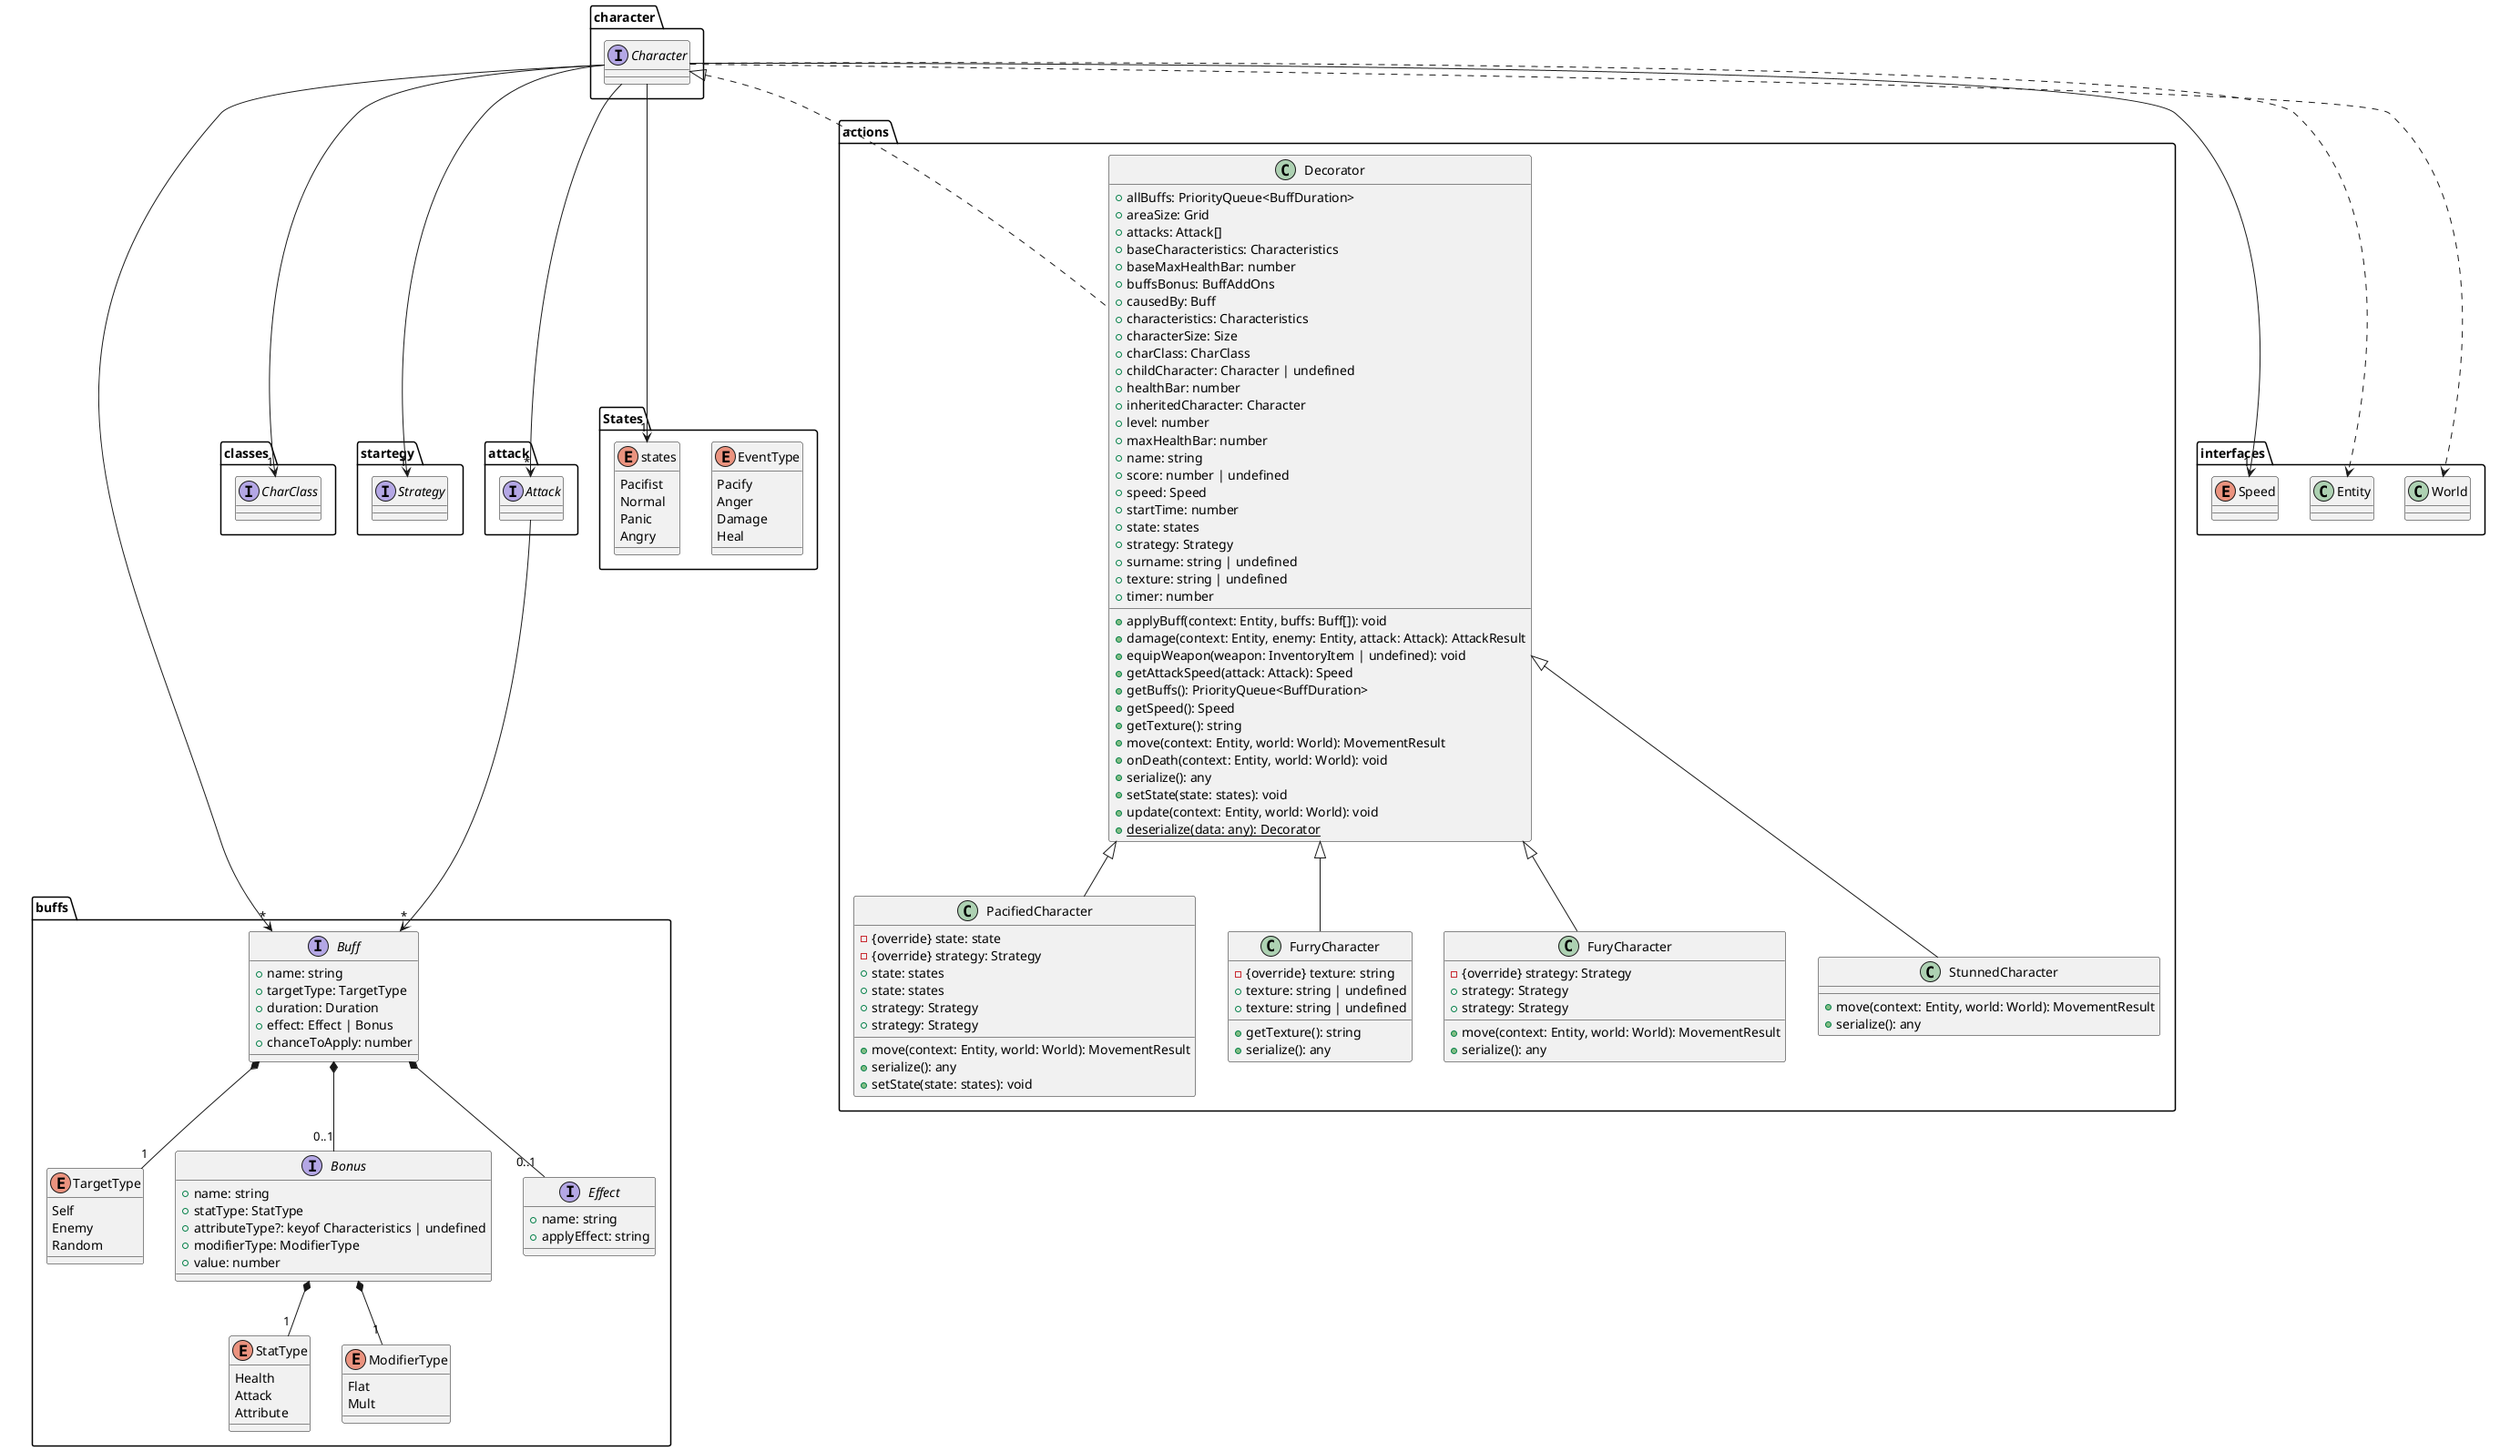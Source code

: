 @startuml
package "character" {
    interface Character 
}
package "buffs" {
    enum TargetType {
        Self
        Enemy
        Random
    }
    enum StatType {
        Health
        Attack
        Attribute
    }
    enum ModifierType {
        Flat
        Mult
    }
    interface Bonus {
        +name: string
        +statType: StatType
        +attributeType?: keyof Characteristics | undefined
        +modifierType: ModifierType
        +value: number
    }
    interface Effect {
        +name: string
        +applyEffect: string
    }
    interface Buff {
        +name: string
        +targetType: TargetType
        +duration: Duration
        +effect: Effect | Bonus
        +chanceToApply: number
    }
}
package "classes" {
    interface CharClass
}
package "startegy" {
    interface Strategy 
}
package "attack" {
    interface Attack
}
package "States" {
    enum EventType {
        Pacify
        Anger
        Damage
        Heal
    }
    enum states {
        Pacifist
        Normal
        Panic
        Angry
    }
}
package "actions" {
    class Decorator implements character.Character {
        ' #character: Character
        +allBuffs: PriorityQueue<BuffDuration>
        +areaSize: Grid
        +attacks: Attack[]
        +baseCharacteristics: Characteristics
        +baseMaxHealthBar: number
        +buffsBonus: BuffAddOns
        +causedBy: Buff
        +characteristics: Characteristics
        +characterSize: Size
        +charClass: CharClass
        +childCharacter: Character | undefined
        +healthBar: number
        +inheritedCharacter: Character
        +level: number
        +maxHealthBar: number
        +name: string
        +score: number | undefined
        +speed: Speed
        +startTime: number
        +state: states
        +strategy: Strategy
        +surname: string | undefined
        +texture: string | undefined
        +timer: number
        +applyBuff(context: Entity, buffs: Buff[]): void
        +damage(context: Entity, enemy: Entity, attack: Attack): AttackResult
        +equipWeapon(weapon: InventoryItem | undefined): void
        +getAttackSpeed(attack: Attack): Speed
        +getBuffs(): PriorityQueue<BuffDuration>
        +getSpeed(): Speed
        +getTexture(): string
        +move(context: Entity, world: World): MovementResult
        +onDeath(context: Entity, world: World): void
        +serialize(): any
        +setState(state: states): void
        +update(context: Entity, world: World): void
        +{static} deserialize(data: any): Decorator
    }
    class PacifiedCharacter extends Decorator {
        -{override} state: state
        -{override} strategy: Strategy
        +state: states
        +state: states
        +strategy: Strategy
        +strategy: Strategy
        +move(context: Entity, world: World): MovementResult
        +serialize(): any
        +setState(state: states): void
    }
    class FurryCharacter extends Decorator {
        -{override} texture: string
        +texture: string | undefined
        +texture: string | undefined
        +getTexture(): string
        +serialize(): any
    }
    class FuryCharacter extends Decorator {
        -{override} strategy: Strategy
        +strategy: Strategy
        +strategy: Strategy
        +move(context: Entity, world: World): MovementResult
        +serialize(): any
    }
    class StunnedCharacter extends Decorator {
        +move(context: Entity, world: World): MovementResult
        +serialize(): any
    }
}

package "interfaces" {
    class World
    class Entity
    enum Speed
}

Buff *-- "1" TargetType
Buff *-- "0..1" Effect
Buff *-- "0..1" Bonus
Bonus *-- "1" StatType
Bonus *-- "1" ModifierType
Attack --> "*" Buff

Character --> "1" Strategy
Character --> "1" CharClass
Character --> "*" Attack
Character --> "*" Buff
Character --> "1" states
Character --> "1" Speed
Character ..> World
Character ..> Entity

@enduml